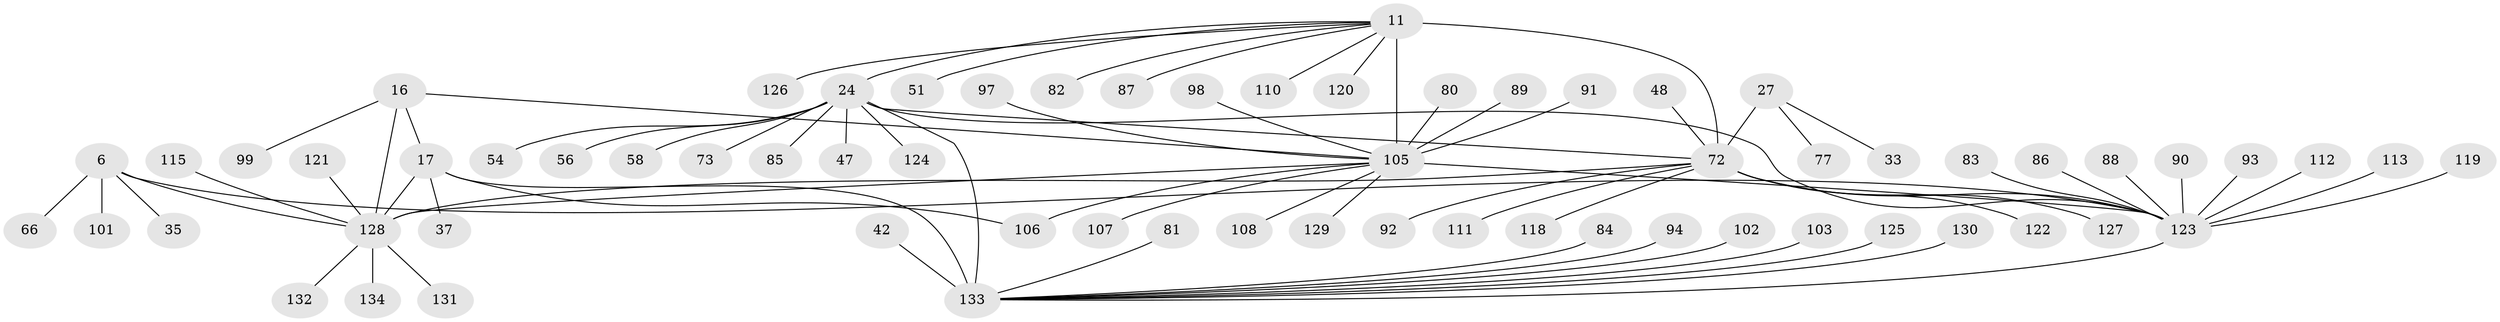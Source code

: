 // original degree distribution, {10: 0.022388059701492536, 9: 0.05970149253731343, 11: 0.014925373134328358, 5: 0.007462686567164179, 6: 0.04477611940298507, 13: 0.007462686567164179, 8: 0.03731343283582089, 15: 0.007462686567164179, 14: 0.007462686567164179, 7: 0.014925373134328358, 4: 0.007462686567164179, 1: 0.5970149253731343, 2: 0.14925373134328357, 3: 0.022388059701492536}
// Generated by graph-tools (version 1.1) at 2025/55/03/09/25 04:55:17]
// undirected, 67 vertices, 76 edges
graph export_dot {
graph [start="1"]
  node [color=gray90,style=filled];
  6 [super="+2"];
  11 [super="+10+8"];
  16 [super="+13"];
  17 [super="+14"];
  24 [super="+20+21"];
  27 [super="+26"];
  33;
  35;
  37;
  42;
  47;
  48 [super="+36"];
  51;
  54;
  56;
  58;
  66;
  72 [super="+30"];
  73;
  77;
  80;
  81;
  82;
  83;
  84;
  85;
  86;
  87;
  88 [super="+68"];
  89;
  90;
  91;
  92;
  93 [super="+65"];
  94;
  97 [super="+40"];
  98 [super="+49"];
  99;
  101;
  102;
  103;
  105 [super="+57+9+12+38+43+61+76"];
  106;
  107;
  108;
  110 [super="+52"];
  111 [super="+55"];
  112 [super="+96+109"];
  113 [super="+79"];
  115;
  118;
  119 [super="+117"];
  120 [super="+41"];
  121 [super="+64"];
  122 [super="+44"];
  123 [super="+70"];
  124;
  125;
  126;
  127;
  128 [super="+18+34+53+69+71+95+100+114"];
  129;
  130 [super="+104+116"];
  131;
  132;
  133 [super="+67+78+23"];
  134;
  6 -- 66;
  6 -- 35;
  6 -- 101;
  6 -- 128;
  6 -- 123 [weight=8];
  11 -- 51;
  11 -- 87;
  11 -- 72 [weight=2];
  11 -- 82;
  11 -- 24;
  11 -- 126;
  11 -- 120;
  11 -- 110;
  11 -- 105 [weight=9];
  16 -- 17 [weight=4];
  16 -- 99;
  16 -- 128 [weight=4];
  16 -- 105;
  17 -- 37;
  17 -- 106;
  17 -- 128 [weight=4];
  17 -- 133 [weight=2];
  24 -- 54;
  24 -- 56;
  24 -- 73;
  24 -- 85;
  24 -- 47;
  24 -- 58;
  24 -- 124;
  24 -- 133 [weight=9];
  24 -- 72;
  24 -- 123 [weight=2];
  27 -- 77;
  27 -- 33;
  27 -- 72 [weight=8];
  42 -- 133;
  48 -- 72;
  72 -- 128 [weight=2];
  72 -- 111;
  72 -- 118;
  72 -- 122;
  72 -- 92;
  72 -- 127;
  72 -- 123;
  80 -- 105;
  81 -- 133;
  83 -- 123;
  84 -- 133;
  86 -- 123;
  88 -- 123;
  89 -- 105;
  90 -- 123;
  91 -- 105;
  93 -- 123;
  94 -- 133;
  97 -- 105;
  98 -- 105;
  102 -- 133;
  103 -- 133;
  105 -- 128;
  105 -- 129;
  105 -- 106;
  105 -- 107;
  105 -- 108;
  105 -- 123 [weight=2];
  112 -- 123;
  113 -- 123;
  115 -- 128;
  119 -- 123;
  121 -- 128;
  123 -- 133;
  125 -- 133;
  128 -- 131;
  128 -- 132;
  128 -- 134;
  130 -- 133;
}
